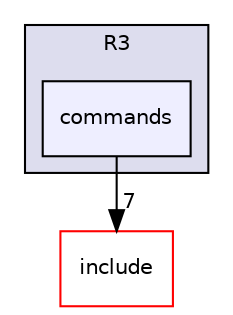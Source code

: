 digraph "modules/R3/commands" {
  compound=true
  node [ fontsize="10", fontname="Helvetica"];
  edge [ labelfontsize="10", labelfontname="Helvetica"];
  subgraph clusterdir_80c24e34c1eb02a0752036d06756ef82 {
    graph [ bgcolor="#ddddee", pencolor="black", label="R3" fontname="Helvetica", fontsize="10", URL="dir_80c24e34c1eb02a0752036d06756ef82.html"]
  dir_48469a4c6c7cbac284d2c8f498d85e5d [shape=box, label="commands", style="filled", fillcolor="#eeeeff", pencolor="black", URL="dir_48469a4c6c7cbac284d2c8f498d85e5d.html"];
  }
  dir_d44c64559bbebec7f509842c48db8b23 [shape=box label="include" fillcolor="white" style="filled" color="red" URL="dir_d44c64559bbebec7f509842c48db8b23.html"];
  dir_48469a4c6c7cbac284d2c8f498d85e5d->dir_d44c64559bbebec7f509842c48db8b23 [headlabel="7", labeldistance=1.5 headhref="dir_000018_000000.html"];
}
